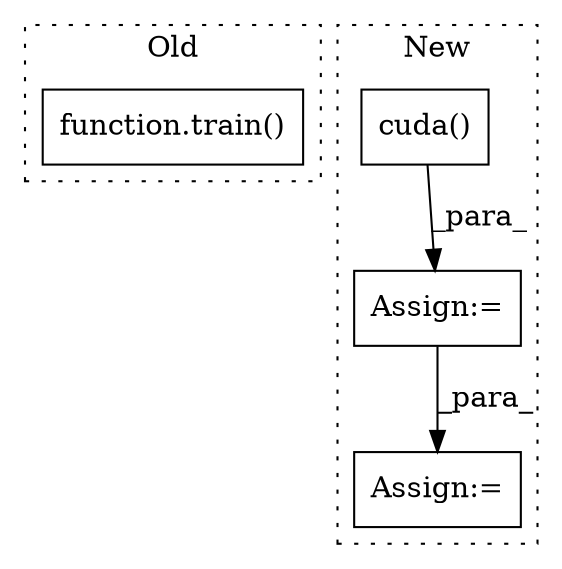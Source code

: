 digraph G {
subgraph cluster0 {
1 [label="function.train()" a="75" s="3199,3271" l="6,1" shape="box"];
label = "Old";
style="dotted";
}
subgraph cluster1 {
2 [label="cuda()" a="75" s="3483,3505" l="12,20" shape="box"];
3 [label="Assign:=" a="68" s="3579" l="3" shape="box"];
4 [label="Assign:=" a="68" s="3793" l="3" shape="box"];
label = "New";
style="dotted";
}
2 -> 3 [label="_para_"];
3 -> 4 [label="_para_"];
}